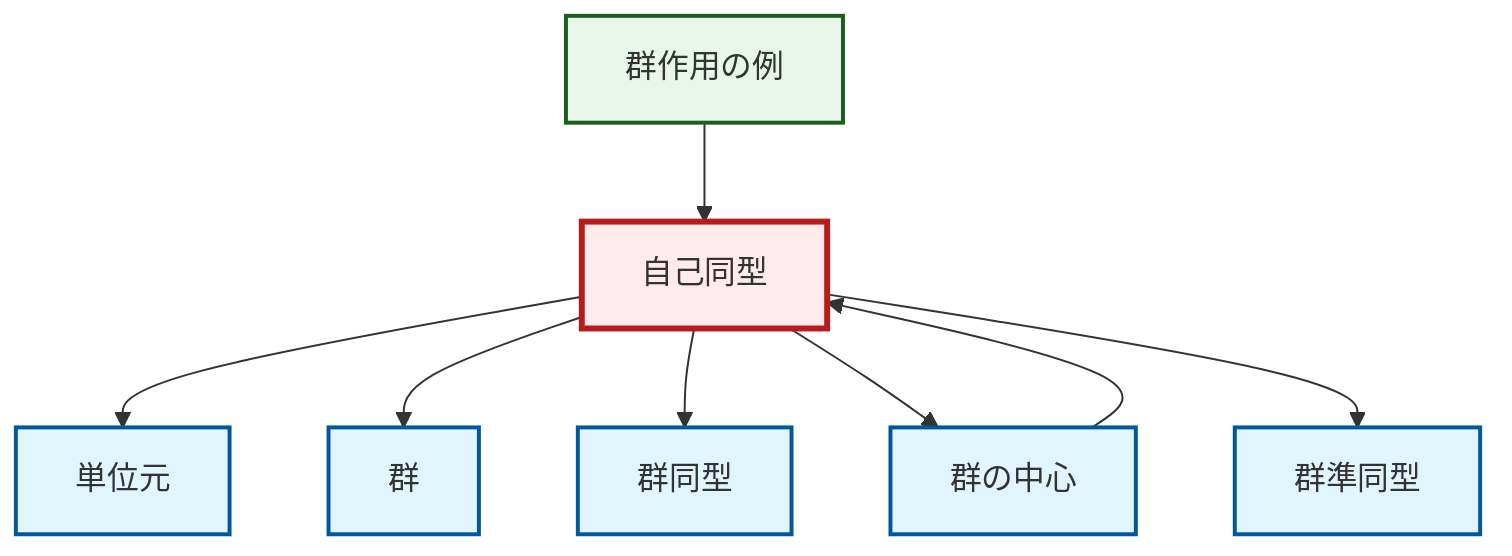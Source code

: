 graph TD
    classDef definition fill:#e1f5fe,stroke:#01579b,stroke-width:2px
    classDef theorem fill:#f3e5f5,stroke:#4a148c,stroke-width:2px
    classDef axiom fill:#fff3e0,stroke:#e65100,stroke-width:2px
    classDef example fill:#e8f5e9,stroke:#1b5e20,stroke-width:2px
    classDef current fill:#ffebee,stroke:#b71c1c,stroke-width:3px
    def-group["群"]:::definition
    ex-group-action-examples["群作用の例"]:::example
    def-automorphism["自己同型"]:::definition
    def-homomorphism["群準同型"]:::definition
    def-identity-element["単位元"]:::definition
    def-center-of-group["群の中心"]:::definition
    def-isomorphism["群同型"]:::definition
    def-automorphism --> def-identity-element
    def-automorphism --> def-group
    def-automorphism --> def-isomorphism
    def-automorphism --> def-center-of-group
    ex-group-action-examples --> def-automorphism
    def-center-of-group --> def-automorphism
    def-automorphism --> def-homomorphism
    class def-automorphism current